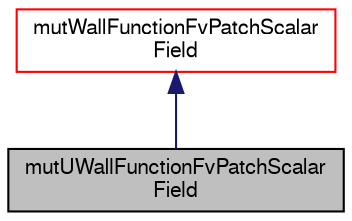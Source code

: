 digraph "mutUWallFunctionFvPatchScalarField"
{
  bgcolor="transparent";
  edge [fontname="FreeSans",fontsize="10",labelfontname="FreeSans",labelfontsize="10"];
  node [fontname="FreeSans",fontsize="10",shape=record];
  Node3 [label="mutUWallFunctionFvPatchScalar\lField",height=0.2,width=0.4,color="black", fillcolor="grey75", style="filled", fontcolor="black"];
  Node4 -> Node3 [dir="back",color="midnightblue",fontsize="10",style="solid",fontname="FreeSans"];
  Node4 [label="mutWallFunctionFvPatchScalar\lField",height=0.2,width=0.4,color="red",URL="$a30722.html",tooltip="This boundary condition provides a turbulent viscosity condition when using wall functions, based on turbulence kinetic energy. "];
}
